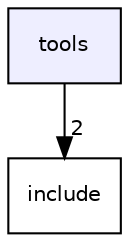 digraph "tools" {
  compound=true
  node [ fontsize="10", fontname="Helvetica"];
  edge [ labelfontsize="10", labelfontname="Helvetica"];
  dir_4eeb864c4eec08c7d6b9d3b0352cfdde [shape=box, label="tools", style="filled", fillcolor="#eeeeff", pencolor="black", URL="dir_4eeb864c4eec08c7d6b9d3b0352cfdde.html"];
  dir_d44c64559bbebec7f509842c48db8b23 [shape=box label="include" URL="dir_d44c64559bbebec7f509842c48db8b23.html"];
  dir_4eeb864c4eec08c7d6b9d3b0352cfdde->dir_d44c64559bbebec7f509842c48db8b23 [headlabel="2", labeldistance=1.5 headhref="dir_000002_000000.html"];
}
